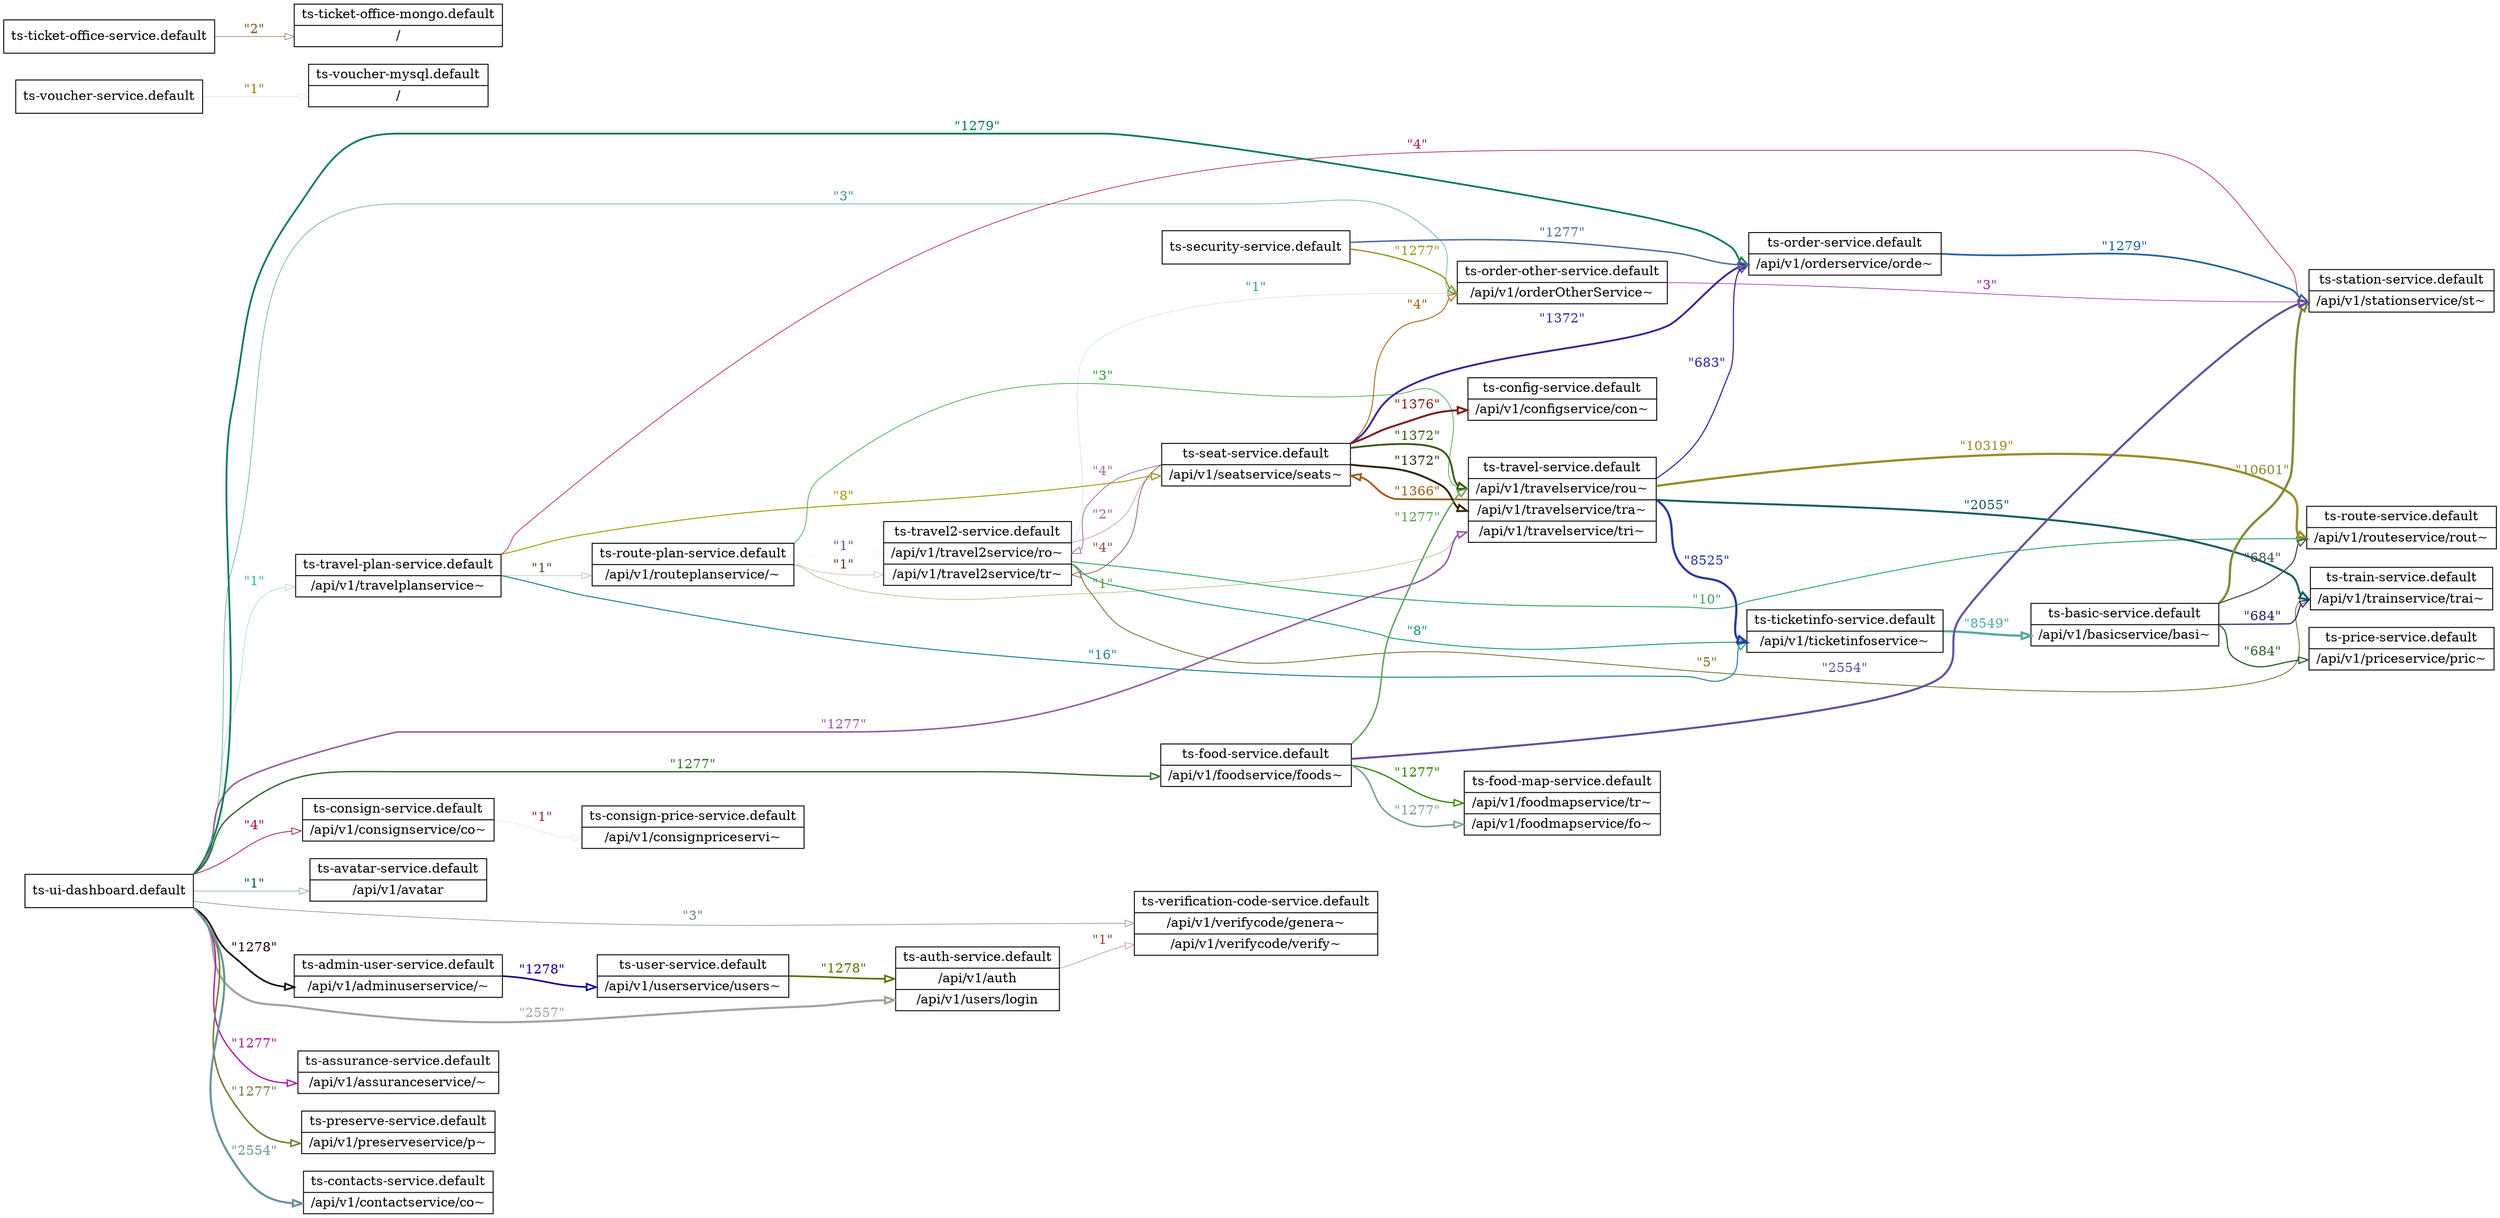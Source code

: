 digraph endpoints_istio {
rankdir = LR;
node [shape=record];
ts_route_plan_service_default:_api_v1_travel2service_ro_:e  -> ts_travel2_service_default:_api_v1_travel2service_ro_ [label = <<font color="#6c4aa6">"1"</font>> arrowhead="empty" color="#6c4aa6" penwidth=0.043859649122807015];

ts_route_plan_service_default[
shape="record"
label="<ts_route_plan_service_default> ts-route-plan-service.default"
]
ts_consign_service_default:_api_v1_consignpriceservi_:e  -> ts_consign_price_service_default:_api_v1_consignpriceservi_ [label = <<font color="#853139">"1"</font>> arrowhead="empty" color="#853139" penwidth=0.08771929824561403];

ts_consign_service_default[
shape="record"
label="<ts_consign_service_default> ts-consign-service.default"
]
ts_voucher_service_default:_:e  -> ts_voucher_mysql_default:_ [label = <<font color="#a17c05">"1"</font>> arrowhead="empty" color="#a17c05" penwidth=0.13157894736842105];

ts_voucher_service_default[
shape="record"
label="<ts_voucher_service_default> ts-voucher-service.default"
]
ts_travel2_service_default:_api_v1_orderOtherService_:e  -> ts_order_other_service_default:_api_v1_orderOtherService_ [label = <<font color="#39a37e">"1"</font>> arrowhead="empty" color="#39a37e" penwidth=0.17543859649122806];

ts_travel2_service_default[
shape="record"
label="<ts_travel2_service_default> ts-travel2-service.default"
]
ts_route_plan_service_default:_api_v1_travel2service_tr_:e  -> ts_travel2_service_default:_api_v1_travel2service_tr_ [label = <<font color="#543c2e">"1"</font>> arrowhead="empty" color="#543c2e" penwidth=0.21929824561403508];
ts_travel_plan_service_default:_api_v1_routeplanservice__:e  -> ts_route_plan_service_default:_api_v1_routeplanservice__ [label = <<font color="#564a38">"1"</font>> arrowhead="empty" color="#564a38" penwidth=0.2631578947368421];

ts_travel_plan_service_default[
shape="record"
label="<ts_travel_plan_service_default> ts-travel-plan-service.default"
]
ts_ui_dashboard_default:_api_v1_travelplanservice_:e  -> ts_travel_plan_service_default:_api_v1_travelplanservice_ [label = <<font color="#3ab2a4">"1"</font>> arrowhead="empty" color="#3ab2a4" penwidth=0.3070175438596491];

ts_ui_dashboard_default[
shape="record"
label="<ts_ui_dashboard_default> ts-ui-dashboard.default"
]
ts_ui_dashboard_default:_api_v1_avatar:e  -> ts_avatar_service_default:_api_v1_avatar [label = <<font color="#0b5260">"1"</font>> arrowhead="empty" color="#0b5260" penwidth=0.3508771929824561];
ts_auth_service_default:_api_v1_verifycode_verify_:e  -> ts_verification_code_service_default:_api_v1_verifycode_verify_ [label = <<font color="#93403c">"1"</font>> arrowhead="empty" color="#93403c" penwidth=0.39473684210526316];

ts_auth_service_default[
shape="record"
label="<ts_auth_service_default> ts-auth-service.default"
]
ts_route_plan_service_default:_api_v1_travelservice_tri_:e  -> ts_travel_service_default:_api_v1_travelservice_tri_ [label = <<font color="#92883e">"1"</font>> arrowhead="empty" color="#92883e" penwidth=0.4385964912280702];
ts_travel2_service_default:_api_v1_seatservice_seats_:e  -> ts_seat_service_default:_api_v1_seatservice_seats_ [label = <<font color="#aa6690">"2"</font>> arrowhead="empty" color="#aa6690" penwidth=0.48245614035087725];
ts_ticket_office_service_default:_:e  -> ts_ticket_office_mongo_default:_ [label = <<font color="#80511e">"2"</font>> arrowhead="empty" color="#80511e" penwidth=0.5263157894736843];

ts_ticket_office_service_default[
shape="record"
label="<ts_ticket_office_service_default> ts-ticket-office-service.default"
]
ts_ui_dashboard_default:_api_v1_orderOtherService_:e  -> ts_order_other_service_default:_api_v1_orderOtherService_ [label = <<font color="#3d929b">"3"</font>> arrowhead="empty" color="#3d929b" penwidth=0.5701754385964913];
ts_ui_dashboard_default:_api_v1_verifycode_genera_:e  -> ts_verification_code_service_default:_api_v1_verifycode_genera_ [label = <<font color="#70818c">"3"</font>> arrowhead="empty" color="#70818c" penwidth=0.6140350877192984];
ts_order_other_service_default:_api_v1_stationservice_st_:e  -> ts_station_service_default:_api_v1_stationservice_st_ [label = <<font color="#9225a3">"3"</font>> arrowhead="empty" color="#9225a3" penwidth=0.6578947368421054];

ts_order_other_service_default[
shape="record"
label="<ts_order_other_service_default> ts-order-other-service.default"
]
ts_route_plan_service_default:_api_v1_travelservice_rou_:e  -> ts_travel_service_default:_api_v1_travelservice_rou_ [label = <<font color="#319e3d">"3"</font>> arrowhead="empty" color="#319e3d" penwidth=0.7017543859649125];
ts_travel_plan_service_default:_api_v1_stationservice_st_:e  -> ts_station_service_default:_api_v1_stationservice_st_ [label = <<font color="#b01e41">"4"</font>> arrowhead="empty" color="#b01e41" penwidth=0.7456140350877195];
ts_seat_service_default:_api_v1_travel2service_tr_:e  -> ts_travel2_service_default:_api_v1_travel2service_tr_ [label = <<font color="#875548">"4"</font>> arrowhead="empty" color="#875548" penwidth=0.7894736842105265];

ts_seat_service_default[
shape="record"
label="<ts_seat_service_default> ts-seat-service.default"
]
ts_ui_dashboard_default:_api_v1_consignservice_co_:e  -> ts_consign_service_default:_api_v1_consignservice_co_ [label = <<font color="#a31247">"4"</font>> arrowhead="empty" color="#a31247" penwidth=0.8333333333333336];
ts_seat_service_default:_api_v1_travel2service_ro_:e  -> ts_travel2_service_default:_api_v1_travel2service_ro_ [label = <<font color="#9f73a3">"4"</font>> arrowhead="empty" color="#9f73a3" penwidth=0.8771929824561406];
ts_seat_service_default:_api_v1_orderOtherService_:e  -> ts_order_other_service_default:_api_v1_orderOtherService_ [label = <<font color="#9a610e">"4"</font>> arrowhead="empty" color="#9a610e" penwidth=0.9210526315789477];
ts_travel2_service_default:_api_v1_trainservice_trai_:e  -> ts_train_service_default:_api_v1_trainservice_trai_ [label = <<font color="#7a752c">"5"</font>> arrowhead="empty" color="#7a752c" penwidth=0.9649122807017547];
ts_travel2_service_default:_api_v1_ticketinfoservice_:e  -> ts_ticketinfo_service_default:_api_v1_ticketinfoservice_ [label = <<font color="#159a62">"8"</font>> arrowhead="empty" color="#159a62" penwidth=1.0087719298245617];
ts_travel_plan_service_default:_api_v1_seatservice_seats_:e  -> ts_seat_service_default:_api_v1_seatservice_seats_ [label = <<font color="#a2990a">"8"</font>> arrowhead="empty" color="#a2990a" penwidth=1.0526315789473686];
ts_travel2_service_default:_api_v1_routeservice_rout_:e  -> ts_route_service_default:_api_v1_routeservice_rout_ [label = <<font color="#38a964">"10"</font>> arrowhead="empty" color="#38a964" penwidth=1.0964912280701755];
ts_travel_plan_service_default:_api_v1_ticketinfoservice_:e  -> ts_ticketinfo_service_default:_api_v1_ticketinfoservice_ [label = <<font color="#2a8190">"16"</font>> arrowhead="empty" color="#2a8190" penwidth=1.1403508771929824];
ts_travel_service_default:_api_v1_orderservice_orde_:e  -> ts_order_service_default:_api_v1_orderservice_orde_ [label = <<font color="#2e2594">"683"</font>> arrowhead="empty" color="#2e2594" penwidth=1.1842105263157894];

ts_travel_service_default[
shape="record"
label="<ts_travel_service_default> ts-travel-service.default"
]
ts_basic_service_default:_api_v1_trainservice_trai_:e  -> ts_train_service_default:_api_v1_trainservice_trai_ [label = <<font color="#2a1e6d">"684"</font>> arrowhead="empty" color="#2a1e6d" penwidth=1.2280701754385963];

ts_basic_service_default[
shape="record"
label="<ts_basic_service_default> ts-basic-service.default"
]
ts_basic_service_default:_api_v1_routeservice_rout_:e  -> ts_route_service_default:_api_v1_routeservice_rout_ [label = <<font color="#475448">"684"</font>> arrowhead="empty" color="#475448" penwidth=1.2719298245614032];
ts_basic_service_default:_api_v1_priceservice_pric_:e  -> ts_price_service_default:_api_v1_priceservice_pric_ [label = <<font color="#2c6229">"684"</font>> arrowhead="empty" color="#2c6229" penwidth=1.3157894736842102];
ts_food_service_default:_api_v1_foodmapservice_tr_:e  -> ts_food_map_service_default:_api_v1_foodmapservice_tr_ [label = <<font color="#328509">"1277"</font>> arrowhead="empty" color="#328509" penwidth=1.359649122807017];

ts_food_service_default[
shape="record"
label="<ts_food_service_default> ts-food-service.default"
]
ts_ui_dashboard_default:_api_v1_assuranceservice__:e  -> ts_assurance_service_default:_api_v1_assuranceservice__ [label = <<font color="#ad19a3">"1277"</font>> arrowhead="empty" color="#ad19a3" penwidth=1.403508771929824];
ts_security_service_default:_api_v1_orderOtherService_:e  -> ts_order_other_service_default:_api_v1_orderOtherService_ [label = <<font color="#979723">"1277"</font>> arrowhead="empty" color="#979723" penwidth=1.447368421052631];

ts_security_service_default[
shape="record"
label="<ts_security_service_default> ts-security-service.default"
]
ts_food_service_default:_api_v1_travelservice_rou_:e  -> ts_travel_service_default:_api_v1_travelservice_rou_ [label = <<font color="#5e9e57">"1277"</font>> arrowhead="empty" color="#5e9e57" penwidth=1.491228070175438];
ts_ui_dashboard_default:_api_v1_foodservice_foods_:e  -> ts_food_service_default:_api_v1_foodservice_foods_ [label = <<font color="#3b6e3b">"1277"</font>> arrowhead="empty" color="#3b6e3b" penwidth=1.5350877192982448];
ts_security_service_default:_api_v1_orderservice_orde_:e  -> ts_order_service_default:_api_v1_orderservice_orde_ [label = <<font color="#4e6e9c">"1277"</font>> arrowhead="empty" color="#4e6e9c" penwidth=1.5789473684210518];
ts_food_service_default:_api_v1_foodmapservice_fo_:e  -> ts_food_map_service_default:_api_v1_foodmapservice_fo_ [label = <<font color="#799e95">"1277"</font>> arrowhead="empty" color="#799e95" penwidth=1.6228070175438587];
ts_ui_dashboard_default:_api_v1_preserveservice_p_:e  -> ts_preserve_service_default:_api_v1_preserveservice_p_ [label = <<font color="#787e39">"1277"</font>> arrowhead="empty" color="#787e39" penwidth=1.6666666666666656];
ts_ui_dashboard_default:_api_v1_travelservice_tri_:e  -> ts_travel_service_default:_api_v1_travelservice_tri_ [label = <<font color="#945fa5">"1277"</font>> arrowhead="empty" color="#945fa5" penwidth=1.7105263157894726];
ts_admin_user_service_default:_api_v1_userservice_users_:e  -> ts_user_service_default:_api_v1_userservice_users_ [label = <<font color="#0c019b">"1278"</font>> arrowhead="empty" color="#0c019b" penwidth=1.7543859649122795];

ts_admin_user_service_default[
shape="record"
label="<ts_admin_user_service_default> ts-admin-user-service.default"
]
ts_ui_dashboard_default:_api_v1_adminuserservice__:e  -> ts_admin_user_service_default:_api_v1_adminuserservice__ [label = <<font color="#200011">"1278"</font>> arrowhead="empty" color="#200011" penwidth=1.7982456140350864];
ts_user_service_default:_api_v1_auth:e  -> ts_auth_service_default:_api_v1_auth [label = <<font color="#646d03">"1278"</font>> arrowhead="empty" color="#646d03" penwidth=1.8421052631578934];

ts_user_service_default[
shape="record"
label="<ts_user_service_default> ts-user-service.default"
]
ts_order_service_default:_api_v1_stationservice_st_:e  -> ts_station_service_default:_api_v1_stationservice_st_ [label = <<font color="#26649c">"1279"</font>> arrowhead="empty" color="#26649c" penwidth=1.8859649122807003];

ts_order_service_default[
shape="record"
label="<ts_order_service_default> ts-order-service.default"
]
ts_ui_dashboard_default:_api_v1_orderservice_orde_:e  -> ts_order_service_default:_api_v1_orderservice_orde_ [label = <<font color="#0a7d4f">"1279"</font>> arrowhead="empty" color="#0a7d4f" penwidth=1.9298245614035072];
ts_travel_service_default:_api_v1_seatservice_seats_:e  -> ts_seat_service_default:_api_v1_seatservice_seats_ [label = <<font color="#9e5f1d">"1366"</font>> arrowhead="empty" color="#9e5f1d" penwidth=1.9736842105263142];
ts_seat_service_default:_api_v1_travelservice_rou_:e  -> ts_travel_service_default:_api_v1_travelservice_rou_ [label = <<font color="#3e5918">"1372"</font>> arrowhead="empty" color="#3e5918" penwidth=2.017543859649121];
ts_seat_service_default:_api_v1_orderservice_orde_:e  -> ts_order_service_default:_api_v1_orderservice_orde_ [label = <<font color="#412794">"1372"</font>> arrowhead="empty" color="#412794" penwidth=2.061403508771928];
ts_seat_service_default:_api_v1_travelservice_tra_:e  -> ts_travel_service_default:_api_v1_travelservice_tra_ [label = <<font color="#33270d">"1372"</font>> arrowhead="empty" color="#33270d" penwidth=2.105263157894735];
ts_seat_service_default:_api_v1_configservice_con_:e  -> ts_config_service_default:_api_v1_configservice_con_ [label = <<font color="#812020">"1376"</font>> arrowhead="empty" color="#812020" penwidth=2.149122807017542];
ts_travel_service_default:_api_v1_trainservice_trai_:e  -> ts_train_service_default:_api_v1_trainservice_trai_ [label = <<font color="#1c5e61">"2055"</font>> arrowhead="empty" color="#1c5e61" penwidth=2.192982456140349];
ts_food_service_default:_api_v1_stationservice_st_:e  -> ts_station_service_default:_api_v1_stationservice_st_ [label = <<font color="#664f9e">"2554"</font>> arrowhead="empty" color="#664f9e" penwidth=2.2368421052631557];
ts_ui_dashboard_default:_api_v1_contactservice_co_:e  -> ts_contacts_service_default:_api_v1_contactservice_co_ [label = <<font color="#6b959a">"2554"</font>> arrowhead="empty" color="#6b959a" penwidth=2.2807017543859627];
ts_ui_dashboard_default:_api_v1_users_login:e  -> ts_auth_service_default:_api_v1_users_login [label = <<font color="#a2a59e">"2557"</font>> arrowhead="empty" color="#a2a59e" penwidth=2.3245614035087696];
ts_travel_service_default:_api_v1_ticketinfoservice_:e  -> ts_ticketinfo_service_default:_api_v1_ticketinfoservice_ [label = <<font color="#2a38a0">"8525"</font>> arrowhead="empty" color="#2a38a0" penwidth=2.3684210526315765];
ts_ticketinfo_service_default:_api_v1_basicservice_basi_:e  -> ts_basic_service_default:_api_v1_basicservice_basi_ [label = <<font color="#53aaa1">"8549"</font>> arrowhead="empty" color="#53aaa1" penwidth=2.4122807017543835];

ts_ticketinfo_service_default[
shape="record"
label="<ts_ticketinfo_service_default> ts-ticketinfo-service.default"
]
ts_travel_service_default:_api_v1_routeservice_rout_:e  -> ts_route_service_default:_api_v1_routeservice_rout_ [label = <<font color="#988d2d">"10319"</font>> arrowhead="empty" color="#988d2d" penwidth=2.4561403508771904];
ts_basic_service_default:_api_v1_stationservice_st_:e  -> ts_station_service_default:_api_v1_stationservice_st_ [label = <<font color="#85893c">"10601"</font>> arrowhead="empty" color="#85893c" penwidth=2.4999999999999973];

ts_ticket_office_mongo_default[
shape="record"
label="<ts_ticket_office_mongo_default> ts-ticket-office-mongo.default|<_> /"
]

ts_route_service_default[
shape="record"
label="<ts_route_service_default> ts-route-service.default|<_api_v1_routeservice_rout_> /api/v1/routeservice/rout~"
]

ts_user_service_default[
shape="record"
label="<ts_user_service_default> ts-user-service.default|<_api_v1_userservice_users_> /api/v1/userservice/users~"
]

ts_seat_service_default[
shape="record"
label="<ts_seat_service_default> ts-seat-service.default|<_api_v1_seatservice_seats_> /api/v1/seatservice/seats~"
]

ts_basic_service_default[
shape="record"
label="<ts_basic_service_default> ts-basic-service.default|<_api_v1_basicservice_basi_> /api/v1/basicservice/basi~"
]

ts_station_service_default[
shape="record"
label="<ts_station_service_default> ts-station-service.default|<_api_v1_stationservice_st_> /api/v1/stationservice/st~"
]

ts_price_service_default[
shape="record"
label="<ts_price_service_default> ts-price-service.default|<_api_v1_priceservice_pric_> /api/v1/priceservice/pric~"
]

ts_voucher_mysql_default[
shape="record"
label="<ts_voucher_mysql_default> ts-voucher-mysql.default|<_> /"
]

ts_travel_plan_service_default[
shape="record"
label="<ts_travel_plan_service_default> ts-travel-plan-service.default|<_api_v1_travelplanservice_> /api/v1/travelplanservice~"
]

ts_food_map_service_default[
shape="record"
label="<ts_food_map_service_default> ts-food-map-service.default|<_api_v1_foodmapservice_tr_> /api/v1/foodmapservice/tr~|<_api_v1_foodmapservice_fo_> /api/v1/foodmapservice/fo~"
]

ts_verification_code_service_default[
shape="record"
label="<ts_verification_code_service_default> ts-verification-code-service.default|<_api_v1_verifycode_genera_> /api/v1/verifycode/genera~|<_api_v1_verifycode_verify_> /api/v1/verifycode/verify~"
]

ts_preserve_service_default[
shape="record"
label="<ts_preserve_service_default> ts-preserve-service.default|<_api_v1_preserveservice_p_> /api/v1/preserveservice/p~"
]

ts_ticketinfo_service_default[
shape="record"
label="<ts_ticketinfo_service_default> ts-ticketinfo-service.default|<_api_v1_ticketinfoservice_> /api/v1/ticketinfoservice~"
]

ts_train_service_default[
shape="record"
label="<ts_train_service_default> ts-train-service.default|<_api_v1_trainservice_trai_> /api/v1/trainservice/trai~"
]

ts_auth_service_default[
shape="record"
label="<ts_auth_service_default> ts-auth-service.default|<_api_v1_auth> /api/v1/auth|<_api_v1_users_login> /api/v1/users/login"
]

ts_contacts_service_default[
shape="record"
label="<ts_contacts_service_default> ts-contacts-service.default|<_api_v1_contactservice_co_> /api/v1/contactservice/co~"
]

ts_order_other_service_default[
shape="record"
label="<ts_order_other_service_default> ts-order-other-service.default|<_api_v1_orderOtherService_> /api/v1/orderOtherService~"
]

ts_admin_user_service_default[
shape="record"
label="<ts_admin_user_service_default> ts-admin-user-service.default|<_api_v1_adminuserservice__> /api/v1/adminuserservice/~"
]

ts_travel2_service_default[
shape="record"
label="<ts_travel2_service_default> ts-travel2-service.default|<_api_v1_travel2service_ro_> /api/v1/travel2service/ro~|<_api_v1_travel2service_tr_> /api/v1/travel2service/tr~"
]

ts_consign_service_default[
shape="record"
label="<ts_consign_service_default> ts-consign-service.default|<_api_v1_consignservice_co_> /api/v1/consignservice/co~"
]

ts_assurance_service_default[
shape="record"
label="<ts_assurance_service_default> ts-assurance-service.default|<_api_v1_assuranceservice__> /api/v1/assuranceservice/~"
]

ts_travel_service_default[
shape="record"
label="<ts_travel_service_default> ts-travel-service.default|<_api_v1_travelservice_rou_> /api/v1/travelservice/rou~|<_api_v1_travelservice_tra_> /api/v1/travelservice/tra~|<_api_v1_travelservice_tri_> /api/v1/travelservice/tri~"
]

ts_order_service_default[
shape="record"
label="<ts_order_service_default> ts-order-service.default|<_api_v1_orderservice_orde_> /api/v1/orderservice/orde~"
]

ts_config_service_default[
shape="record"
label="<ts_config_service_default> ts-config-service.default|<_api_v1_configservice_con_> /api/v1/configservice/con~"
]

ts_consign_price_service_default[
shape="record"
label="<ts_consign_price_service_default> ts-consign-price-service.default|<_api_v1_consignpriceservi_> /api/v1/consignpriceservi~"
]

ts_food_service_default[
shape="record"
label="<ts_food_service_default> ts-food-service.default|<_api_v1_foodservice_foods_> /api/v1/foodservice/foods~"
]

ts_avatar_service_default[
shape="record"
label="<ts_avatar_service_default> ts-avatar-service.default|<_api_v1_avatar> /api/v1/avatar"
]

ts_route_plan_service_default[
shape="record"
label="<ts_route_plan_service_default> ts-route-plan-service.default|<_api_v1_routeplanservice__> /api/v1/routeplanservice/~"
]
}
